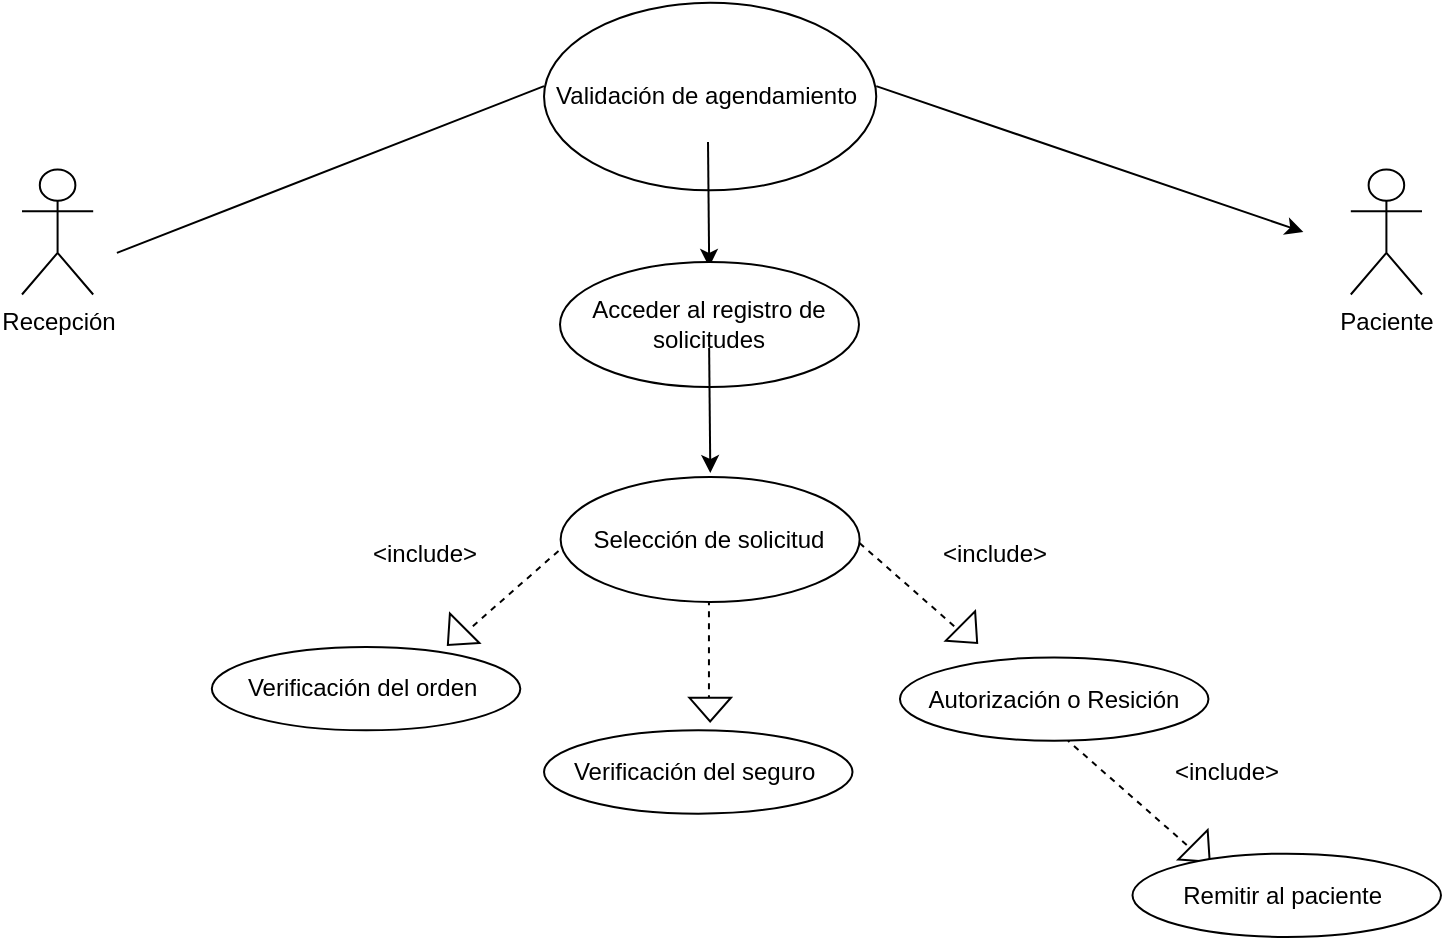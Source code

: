 <mxfile version="21.0.6" type="github">
  <diagram name="Página-1" id="bPgsMU8PRrx963c7AV9I">
    <mxGraphModel dx="1050" dy="619" grid="1" gridSize="10" guides="1" tooltips="1" connect="1" arrows="1" fold="1" page="1" pageScale="1" pageWidth="827" pageHeight="1169" math="0" shadow="0">
      <root>
        <mxCell id="0" />
        <mxCell id="1" parent="0" />
        <mxCell id="F2iqbNTk3JjC4EuO5BKv-2" value="Recepción" style="shape=umlActor;verticalLabelPosition=bottom;verticalAlign=top;html=1;outlineConnect=0;" parent="1" vertex="1">
          <mxGeometry x="70" y="463.753" width="35.593" height="62.5" as="geometry" />
        </mxCell>
        <mxCell id="F2iqbNTk3JjC4EuO5BKv-3" value="Paciente" style="shape=umlActor;verticalLabelPosition=bottom;verticalAlign=top;html=1;outlineConnect=0;" parent="1" vertex="1">
          <mxGeometry x="734.407" y="463.753" width="35.593" height="62.5" as="geometry" />
        </mxCell>
        <mxCell id="F2iqbNTk3JjC4EuO5BKv-4" value="Validación de agendamiento&amp;nbsp;" style="ellipse;whiteSpace=wrap;html=1;" parent="1" vertex="1">
          <mxGeometry x="331.017" y="380.42" width="166.102" height="93.75" as="geometry" />
        </mxCell>
        <mxCell id="F2iqbNTk3JjC4EuO5BKv-5" value="" style="endArrow=none;html=1;rounded=0;" parent="1" edge="1">
          <mxGeometry width="50" height="50" relative="1" as="geometry">
            <mxPoint x="117.458" y="505.42" as="sourcePoint" />
            <mxPoint x="331.017" y="422.087" as="targetPoint" />
          </mxGeometry>
        </mxCell>
        <mxCell id="F2iqbNTk3JjC4EuO5BKv-6" value="" style="endArrow=classic;html=1;rounded=0;" parent="1" edge="1">
          <mxGeometry width="50" height="50" relative="1" as="geometry">
            <mxPoint x="497.119" y="422.087" as="sourcePoint" />
            <mxPoint x="710.678" y="495.003" as="targetPoint" />
          </mxGeometry>
        </mxCell>
        <mxCell id="F2iqbNTk3JjC4EuO5BKv-7" value="" style="endArrow=classic;html=1;rounded=0;" parent="1" edge="1">
          <mxGeometry width="50" height="50" relative="1" as="geometry">
            <mxPoint x="413.005" y="449.997" as="sourcePoint" />
            <mxPoint x="413.598" y="512.497" as="targetPoint" />
          </mxGeometry>
        </mxCell>
        <mxCell id="F2iqbNTk3JjC4EuO5BKv-8" value="Acceder al registro de solicitudes" style="ellipse;whiteSpace=wrap;html=1;" parent="1" vertex="1">
          <mxGeometry x="339.002" y="510.003" width="149.492" height="62.5" as="geometry" />
        </mxCell>
        <mxCell id="F2iqbNTk3JjC4EuO5BKv-9" value="" style="endArrow=classic;html=1;rounded=0;" parent="1" edge="1">
          <mxGeometry width="50" height="50" relative="1" as="geometry">
            <mxPoint x="413.565" y="553.003" as="sourcePoint" />
            <mxPoint x="414.158" y="615.503" as="targetPoint" />
          </mxGeometry>
        </mxCell>
        <mxCell id="0HWexwy--akrsyacMxEb-1" value="" style="group" vertex="1" connectable="0" parent="1">
          <mxGeometry x="164.915" y="639.997" width="614.575" height="207.495" as="geometry" />
        </mxCell>
        <mxCell id="F2iqbNTk3JjC4EuO5BKv-11" value="" style="endArrow=none;dashed=1;html=1;rounded=0;" parent="0HWexwy--akrsyacMxEb-1" edge="1">
          <mxGeometry width="50" height="50" relative="1" as="geometry">
            <mxPoint x="130.508" y="52.083" as="sourcePoint" />
            <mxPoint x="189.831" as="targetPoint" />
          </mxGeometry>
        </mxCell>
        <mxCell id="F2iqbNTk3JjC4EuO5BKv-12" value="" style="triangle;whiteSpace=wrap;html=1;rotation=135;" parent="0HWexwy--akrsyacMxEb-1" vertex="1">
          <mxGeometry x="116.271" y="46.875" width="11.864" height="20.833" as="geometry" />
        </mxCell>
        <mxCell id="F2iqbNTk3JjC4EuO5BKv-13" value="" style="endArrow=none;dashed=1;html=1;rounded=0;flipH=1;" parent="0HWexwy--akrsyacMxEb-1" edge="1">
          <mxGeometry width="50" height="50" relative="1" as="geometry">
            <mxPoint x="310.847" y="52.083" as="sourcePoint" />
            <mxPoint x="370.169" as="targetPoint" />
          </mxGeometry>
        </mxCell>
        <mxCell id="F2iqbNTk3JjC4EuO5BKv-14" value="" style="triangle;whiteSpace=wrap;html=1;rotation=-135;flipH=1;" parent="0HWexwy--akrsyacMxEb-1" vertex="1">
          <mxGeometry x="372.542" y="45.833" width="11.864" height="20.833" as="geometry" />
        </mxCell>
        <mxCell id="F2iqbNTk3JjC4EuO5BKv-15" value="" style="endArrow=none;dashed=1;html=1;rounded=0;" parent="0HWexwy--akrsyacMxEb-1" edge="1">
          <mxGeometry width="50" height="50" relative="1" as="geometry">
            <mxPoint x="248.559" y="89.583" as="sourcePoint" />
            <mxPoint x="248.559" y="10.417" as="targetPoint" />
          </mxGeometry>
        </mxCell>
        <mxCell id="F2iqbNTk3JjC4EuO5BKv-16" value="" style="triangle;whiteSpace=wrap;html=1;rotation=-90;flipH=1;" parent="0HWexwy--akrsyacMxEb-1" vertex="1">
          <mxGeometry x="243.22" y="83.333" width="11.864" height="20.833" as="geometry" />
        </mxCell>
        <mxCell id="F2iqbNTk3JjC4EuO5BKv-17" value="Verificación del orden&amp;nbsp;" style="ellipse;whiteSpace=wrap;html=1;" parent="0HWexwy--akrsyacMxEb-1" vertex="1">
          <mxGeometry y="62.5" width="154.237" height="41.667" as="geometry" />
        </mxCell>
        <mxCell id="F2iqbNTk3JjC4EuO5BKv-18" value="Verificación del seguro&amp;nbsp;" style="ellipse;whiteSpace=wrap;html=1;" parent="0HWexwy--akrsyacMxEb-1" vertex="1">
          <mxGeometry x="166.102" y="104.167" width="154.237" height="41.667" as="geometry" />
        </mxCell>
        <mxCell id="F2iqbNTk3JjC4EuO5BKv-19" value="Autorización o Resición" style="ellipse;whiteSpace=wrap;html=1;" parent="0HWexwy--akrsyacMxEb-1" vertex="1">
          <mxGeometry x="344.068" y="67.708" width="154.237" height="41.667" as="geometry" />
        </mxCell>
        <mxCell id="F2iqbNTk3JjC4EuO5BKv-20" value="&amp;lt;include&amp;gt;" style="text;html=1;strokeColor=none;fillColor=none;align=center;verticalAlign=middle;whiteSpace=wrap;rounded=0;" parent="0HWexwy--akrsyacMxEb-1" vertex="1">
          <mxGeometry x="71.186" width="71.186" height="31.25" as="geometry" />
        </mxCell>
        <mxCell id="F2iqbNTk3JjC4EuO5BKv-21" value="&amp;lt;include&amp;gt;" style="text;html=1;strokeColor=none;fillColor=none;align=center;verticalAlign=middle;whiteSpace=wrap;rounded=0;" parent="0HWexwy--akrsyacMxEb-1" vertex="1">
          <mxGeometry x="355.932" width="71.186" height="31.25" as="geometry" />
        </mxCell>
        <mxCell id="F2iqbNTk3JjC4EuO5BKv-22" value="" style="endArrow=none;dashed=1;html=1;rounded=0;flipH=1;" parent="0HWexwy--akrsyacMxEb-1" edge="1">
          <mxGeometry width="50" height="50" relative="1" as="geometry">
            <mxPoint x="427.117" y="161.463" as="sourcePoint" />
            <mxPoint x="486.439" y="109.38" as="targetPoint" />
          </mxGeometry>
        </mxCell>
        <mxCell id="F2iqbNTk3JjC4EuO5BKv-23" value="" style="triangle;whiteSpace=wrap;html=1;rotation=-135;flipH=1;" parent="0HWexwy--akrsyacMxEb-1" vertex="1">
          <mxGeometry x="488.812" y="155.213" width="11.864" height="20.833" as="geometry" />
        </mxCell>
        <mxCell id="F2iqbNTk3JjC4EuO5BKv-24" value="Remitir al paciente&amp;nbsp;" style="ellipse;whiteSpace=wrap;html=1;" parent="0HWexwy--akrsyacMxEb-1" vertex="1">
          <mxGeometry x="460.338" y="165.828" width="154.237" height="41.667" as="geometry" />
        </mxCell>
        <mxCell id="F2iqbNTk3JjC4EuO5BKv-25" value="&amp;lt;include&amp;gt;" style="text;html=1;strokeColor=none;fillColor=none;align=center;verticalAlign=middle;whiteSpace=wrap;rounded=0;" parent="0HWexwy--akrsyacMxEb-1" vertex="1">
          <mxGeometry x="472.202" y="109.38" width="71.186" height="31.25" as="geometry" />
        </mxCell>
        <mxCell id="F2iqbNTk3JjC4EuO5BKv-10" value="Selección de solicitud" style="ellipse;whiteSpace=wrap;html=1;" parent="1" vertex="1">
          <mxGeometry x="339.322" y="617.493" width="149.492" height="62.5" as="geometry" />
        </mxCell>
      </root>
    </mxGraphModel>
  </diagram>
</mxfile>

